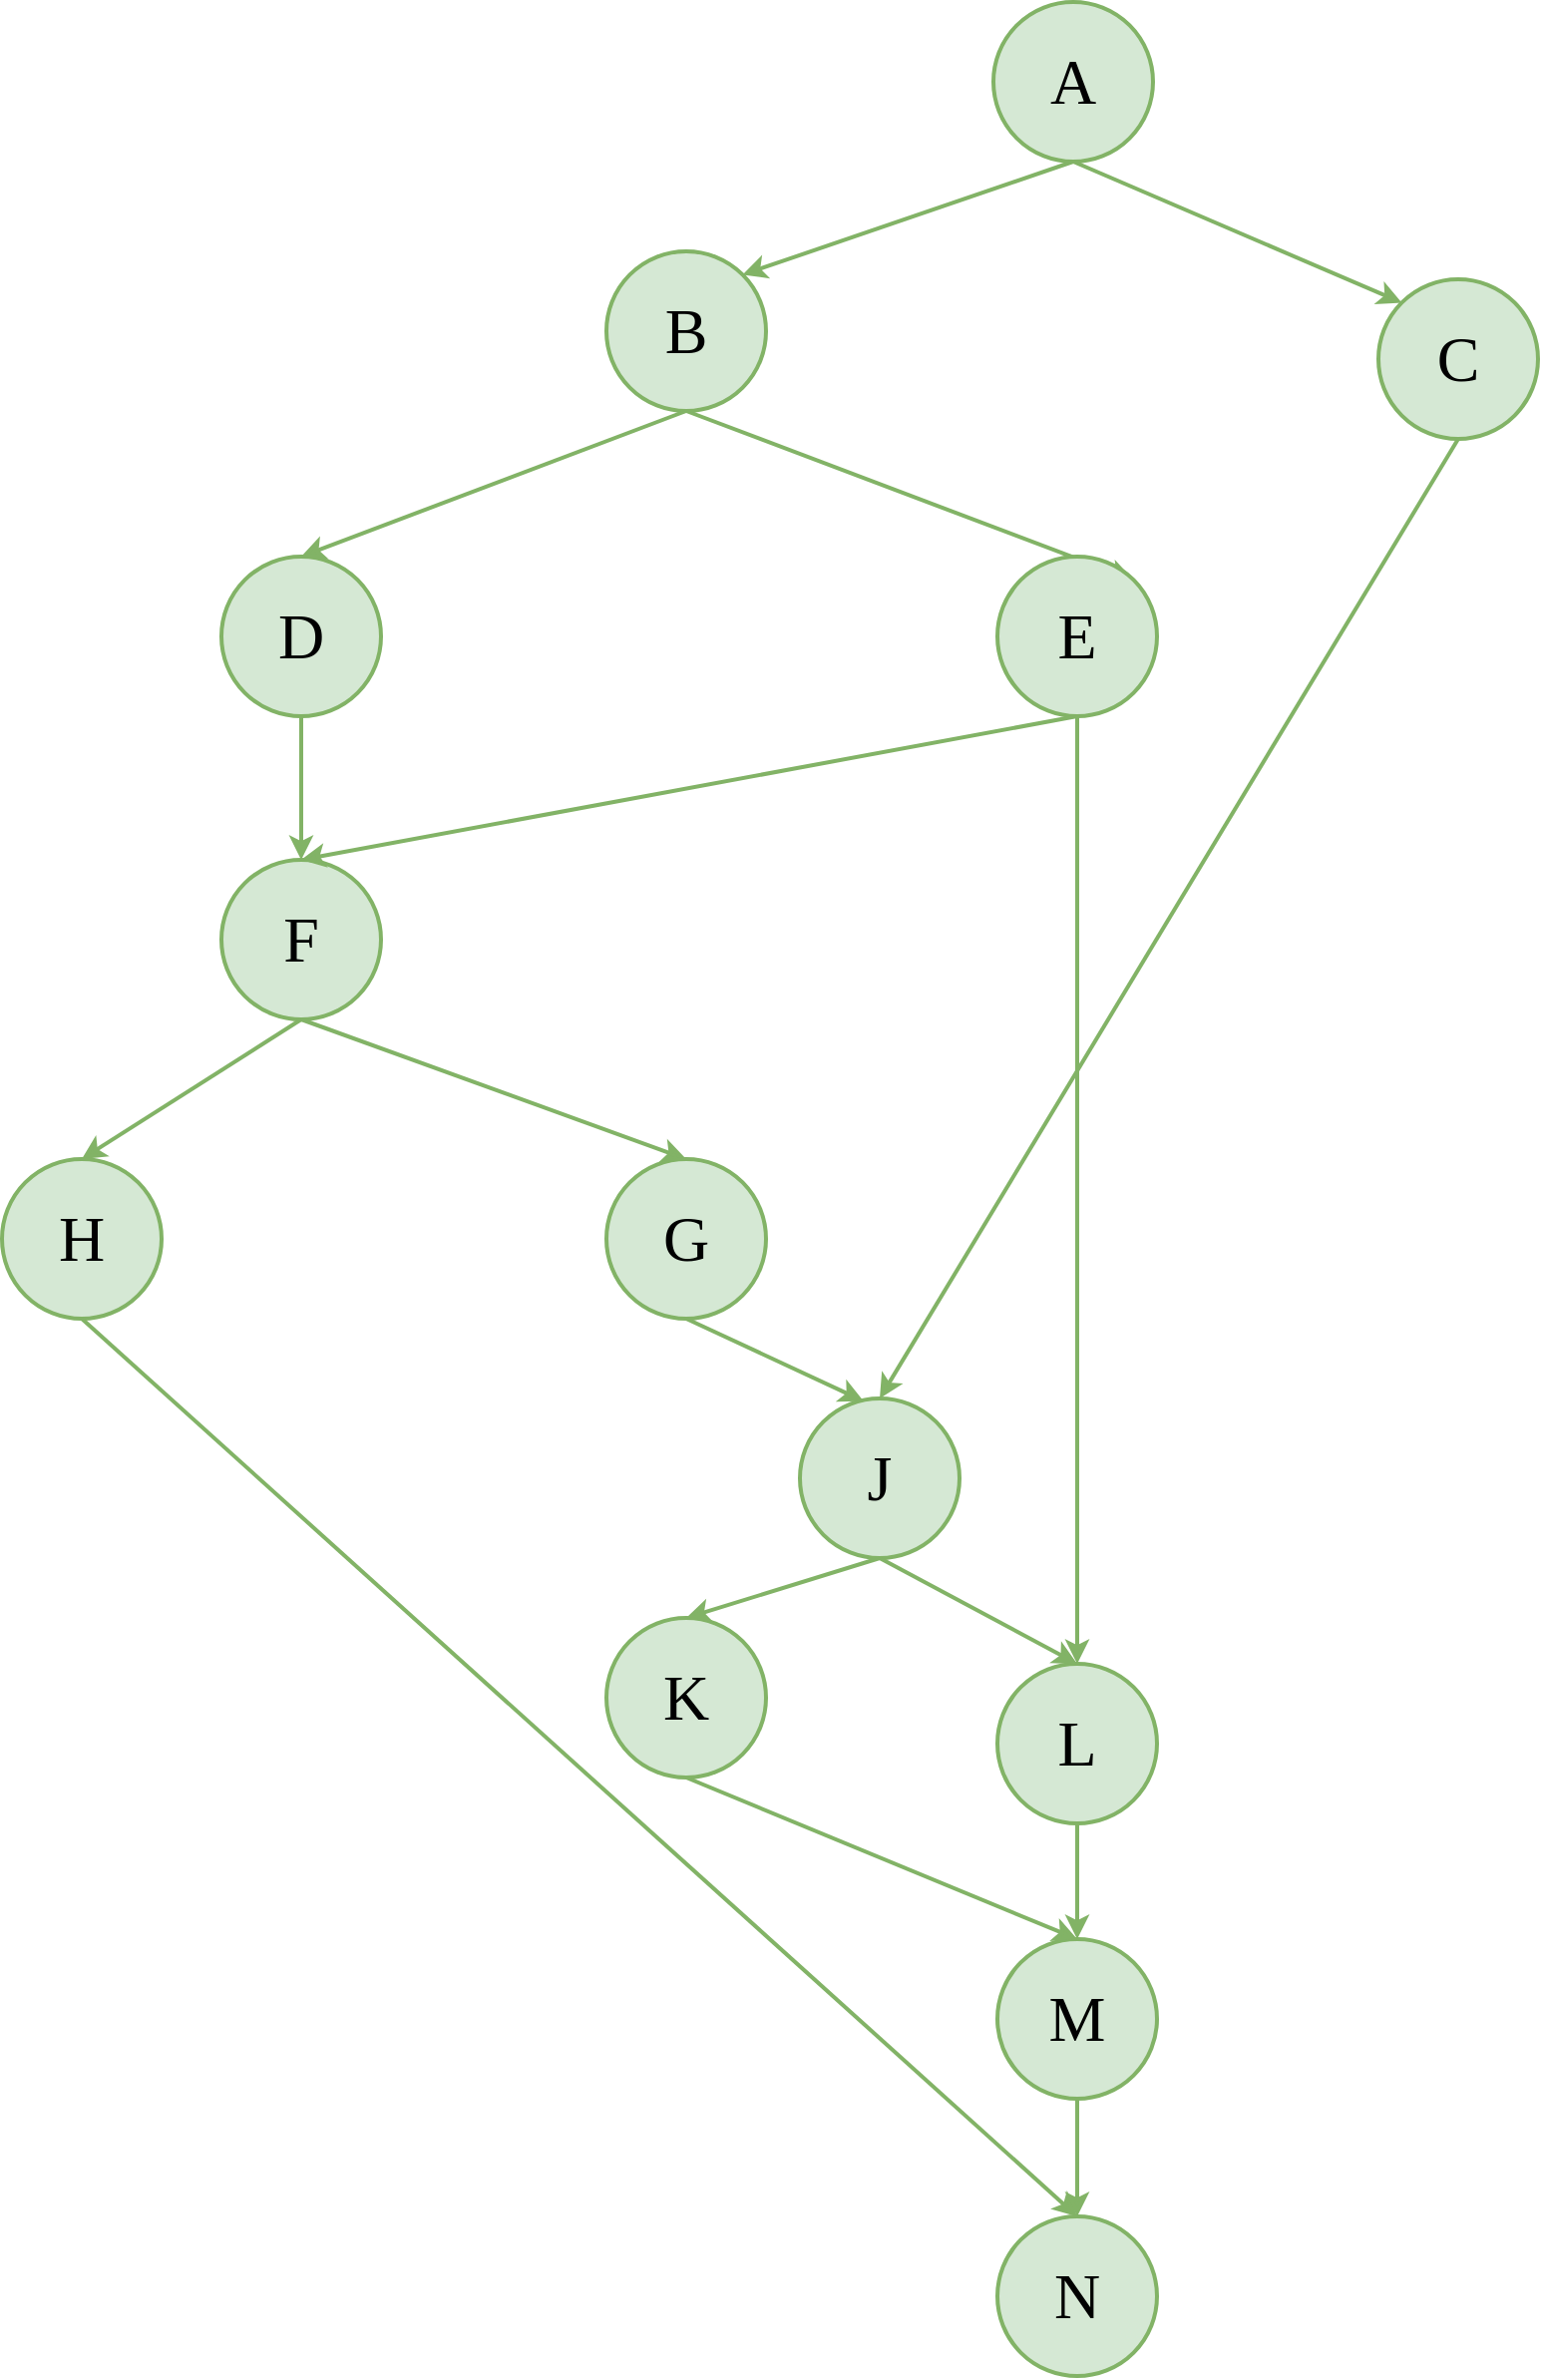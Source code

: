 <mxfile version="21.6.8" type="device">
  <diagram name="第 1 页" id="53wYVayZq2uOFgaiEOdf">
    <mxGraphModel dx="5292" dy="2872" grid="0" gridSize="10" guides="1" tooltips="1" connect="1" arrows="1" fold="1" page="0" pageScale="1" pageWidth="827" pageHeight="1169" math="0" shadow="0">
      <root>
        <mxCell id="0" />
        <mxCell id="1" parent="0" />
        <mxCell id="0k14JV3WfLw4tkSHMa_p-1" style="edgeStyle=none;rounded=0;orthogonalLoop=1;jettySize=auto;html=1;exitX=0.5;exitY=1;exitDx=0;exitDy=0;entryX=1;entryY=0;entryDx=0;entryDy=0;labelBackgroundColor=none;strokeColor=#82b366;fontColor=default;strokeWidth=2;fillColor=#d5e8d4;" parent="1" source="0k14JV3WfLw4tkSHMa_p-3" target="0k14JV3WfLw4tkSHMa_p-6" edge="1">
          <mxGeometry relative="1" as="geometry" />
        </mxCell>
        <mxCell id="0k14JV3WfLw4tkSHMa_p-2" style="edgeStyle=none;rounded=0;orthogonalLoop=1;jettySize=auto;html=1;exitX=0.5;exitY=1;exitDx=0;exitDy=0;entryX=0;entryY=0;entryDx=0;entryDy=0;labelBackgroundColor=none;strokeColor=#82b366;fontColor=default;strokeWidth=2;fillColor=#d5e8d4;" parent="1" source="0k14JV3WfLw4tkSHMa_p-3" target="0k14JV3WfLw4tkSHMa_p-8" edge="1">
          <mxGeometry relative="1" as="geometry" />
        </mxCell>
        <mxCell id="0k14JV3WfLw4tkSHMa_p-3" value="A" style="ellipse;whiteSpace=wrap;html=1;aspect=fixed;fontFamily=Monaco;fontSize=32;labelBackgroundColor=none;fillColor=#d5e8d4;strokeColor=#82b366;strokeWidth=2;" parent="1" vertex="1">
          <mxGeometry x="-1283" y="-1150" width="80" height="80" as="geometry" />
        </mxCell>
        <mxCell id="0k14JV3WfLw4tkSHMa_p-4" style="edgeStyle=none;rounded=0;orthogonalLoop=1;jettySize=auto;html=1;entryX=1;entryY=0;entryDx=0;entryDy=0;labelBackgroundColor=none;strokeColor=#82b366;fontColor=default;strokeWidth=2;exitX=0.5;exitY=1;exitDx=0;exitDy=0;fillColor=#d5e8d4;" parent="1" source="0k14JV3WfLw4tkSHMa_p-6" target="0k14JV3WfLw4tkSHMa_p-13" edge="1">
          <mxGeometry relative="1" as="geometry">
            <mxPoint x="-1400" y="-950" as="sourcePoint" />
          </mxGeometry>
        </mxCell>
        <mxCell id="0k14JV3WfLw4tkSHMa_p-5" style="edgeStyle=none;rounded=0;orthogonalLoop=1;jettySize=auto;html=1;exitX=0.5;exitY=1;exitDx=0;exitDy=0;labelBackgroundColor=none;strokeColor=#82b366;fontColor=default;strokeWidth=2;fillColor=#d5e8d4;entryX=0.5;entryY=0;entryDx=0;entryDy=0;" parent="1" source="lBKDdFwuyk_w1QujzGdo-1" target="0k14JV3WfLw4tkSHMa_p-10" edge="1">
          <mxGeometry relative="1" as="geometry" />
        </mxCell>
        <mxCell id="0k14JV3WfLw4tkSHMa_p-6" value="B" style="ellipse;whiteSpace=wrap;html=1;aspect=fixed;fontFamily=Monaco;fontSize=32;labelBackgroundColor=none;fillColor=#d5e8d4;strokeColor=#82b366;strokeWidth=2;" parent="1" vertex="1">
          <mxGeometry x="-1477" y="-1025" width="80" height="80" as="geometry" />
        </mxCell>
        <mxCell id="0k14JV3WfLw4tkSHMa_p-7" style="edgeStyle=none;rounded=0;orthogonalLoop=1;jettySize=auto;html=1;exitX=0.5;exitY=1;exitDx=0;exitDy=0;labelBackgroundColor=none;strokeColor=#82b366;fontColor=default;strokeWidth=2;entryX=0.5;entryY=0;entryDx=0;entryDy=0;fillColor=#d5e8d4;" parent="1" source="0k14JV3WfLw4tkSHMa_p-8" target="0k14JV3WfLw4tkSHMa_p-15" edge="1">
          <mxGeometry relative="1" as="geometry" />
        </mxCell>
        <mxCell id="0k14JV3WfLw4tkSHMa_p-8" value="C" style="ellipse;whiteSpace=wrap;html=1;aspect=fixed;fontFamily=Monaco;fontSize=32;labelBackgroundColor=none;fillColor=#d5e8d4;strokeColor=#82b366;strokeWidth=2;" parent="1" vertex="1">
          <mxGeometry x="-1090" y="-1011" width="80" height="80" as="geometry" />
        </mxCell>
        <mxCell id="0k14JV3WfLw4tkSHMa_p-10" value="F" style="ellipse;whiteSpace=wrap;html=1;aspect=fixed;fontFamily=Monaco;fontSize=32;labelBackgroundColor=none;fillColor=#d5e8d4;strokeColor=#82b366;strokeWidth=2;" parent="1" vertex="1">
          <mxGeometry x="-1670" y="-720" width="80" height="80" as="geometry" />
        </mxCell>
        <mxCell id="0k14JV3WfLw4tkSHMa_p-11" style="edgeStyle=none;rounded=0;orthogonalLoop=1;jettySize=auto;html=1;exitX=0.5;exitY=1;exitDx=0;exitDy=0;entryX=0.5;entryY=0;entryDx=0;entryDy=0;labelBackgroundColor=none;strokeColor=#82b366;fontColor=default;strokeWidth=2;fillColor=#d5e8d4;" parent="1" source="0k14JV3WfLw4tkSHMa_p-13" target="lBKDdFwuyk_w1QujzGdo-7" edge="1">
          <mxGeometry relative="1" as="geometry" />
        </mxCell>
        <mxCell id="0k14JV3WfLw4tkSHMa_p-12" style="edgeStyle=none;rounded=0;orthogonalLoop=1;jettySize=auto;html=1;exitX=0.5;exitY=1;exitDx=0;exitDy=0;entryX=0.5;entryY=0;entryDx=0;entryDy=0;labelBackgroundColor=none;strokeColor=#82b366;fontColor=default;strokeWidth=2;fillColor=#d5e8d4;" parent="1" source="0k14JV3WfLw4tkSHMa_p-10" target="0k14JV3WfLw4tkSHMa_p-17" edge="1">
          <mxGeometry relative="1" as="geometry" />
        </mxCell>
        <mxCell id="0k14JV3WfLw4tkSHMa_p-13" value="E" style="ellipse;whiteSpace=wrap;html=1;aspect=fixed;fontFamily=Monaco;fontSize=32;labelBackgroundColor=none;fillColor=#d5e8d4;strokeColor=#82b366;strokeWidth=2;" parent="1" vertex="1">
          <mxGeometry x="-1281" y="-872" width="80" height="80" as="geometry" />
        </mxCell>
        <mxCell id="0k14JV3WfLw4tkSHMa_p-14" style="edgeStyle=none;rounded=0;orthogonalLoop=1;jettySize=auto;html=1;entryX=0.398;entryY=0.016;entryDx=0;entryDy=0;labelBackgroundColor=none;strokeColor=#82b366;fontColor=default;strokeWidth=2;fillColor=#d5e8d4;entryPerimeter=0;exitX=0.5;exitY=1;exitDx=0;exitDy=0;" parent="1" source="0k14JV3WfLw4tkSHMa_p-18" target="0k14JV3WfLw4tkSHMa_p-15" edge="1">
          <mxGeometry relative="1" as="geometry">
            <mxPoint x="-1310" y="-380" as="sourcePoint" />
          </mxGeometry>
        </mxCell>
        <mxCell id="0k14JV3WfLw4tkSHMa_p-15" value="J" style="ellipse;whiteSpace=wrap;html=1;aspect=fixed;fontFamily=Monaco;fontSize=32;labelBackgroundColor=none;fillColor=#d5e8d4;strokeColor=#82b366;strokeWidth=2;" parent="1" vertex="1">
          <mxGeometry x="-1380" y="-450" width="80" height="80" as="geometry" />
        </mxCell>
        <mxCell id="0k14JV3WfLw4tkSHMa_p-16" style="edgeStyle=none;rounded=0;orthogonalLoop=1;jettySize=auto;html=1;exitX=0.5;exitY=1;exitDx=0;exitDy=0;entryX=0.5;entryY=0;entryDx=0;entryDy=0;labelBackgroundColor=none;strokeColor=#82b366;fontColor=default;strokeWidth=2;fillColor=#d5e8d4;" parent="1" source="0k14JV3WfLw4tkSHMa_p-10" target="0k14JV3WfLw4tkSHMa_p-18" edge="1">
          <mxGeometry relative="1" as="geometry" />
        </mxCell>
        <mxCell id="0k14JV3WfLw4tkSHMa_p-17" value="H" style="ellipse;whiteSpace=wrap;html=1;aspect=fixed;fontFamily=Monaco;fontSize=32;labelBackgroundColor=none;fillColor=#d5e8d4;strokeColor=#82b366;strokeWidth=2;" parent="1" vertex="1">
          <mxGeometry x="-1780" y="-570" width="80" height="80" as="geometry" />
        </mxCell>
        <mxCell id="0k14JV3WfLw4tkSHMa_p-18" value="G" style="ellipse;whiteSpace=wrap;html=1;aspect=fixed;fontFamily=Monaco;fontSize=32;labelBackgroundColor=none;fillColor=#d5e8d4;strokeColor=#82b366;strokeWidth=2;" parent="1" vertex="1">
          <mxGeometry x="-1477" y="-570" width="80" height="80" as="geometry" />
        </mxCell>
        <mxCell id="lBKDdFwuyk_w1QujzGdo-1" value="D" style="ellipse;whiteSpace=wrap;html=1;aspect=fixed;fontFamily=Monaco;fontSize=32;labelBackgroundColor=none;fillColor=#d5e8d4;strokeColor=#82b366;strokeWidth=2;" vertex="1" parent="1">
          <mxGeometry x="-1670" y="-872" width="80" height="80" as="geometry" />
        </mxCell>
        <mxCell id="lBKDdFwuyk_w1QujzGdo-2" style="edgeStyle=none;rounded=0;orthogonalLoop=1;jettySize=auto;html=1;exitX=0.5;exitY=1;exitDx=0;exitDy=0;entryX=0.5;entryY=0;entryDx=0;entryDy=0;labelBackgroundColor=none;strokeColor=#82b366;fontColor=default;strokeWidth=2;fillColor=#d5e8d4;" edge="1" parent="1" source="0k14JV3WfLw4tkSHMa_p-6" target="lBKDdFwuyk_w1QujzGdo-1">
          <mxGeometry relative="1" as="geometry">
            <mxPoint x="-1415" y="-947" as="sourcePoint" />
            <mxPoint x="-1439" y="-748" as="targetPoint" />
          </mxGeometry>
        </mxCell>
        <mxCell id="lBKDdFwuyk_w1QujzGdo-4" style="edgeStyle=none;rounded=0;orthogonalLoop=1;jettySize=auto;html=1;exitX=0.5;exitY=1;exitDx=0;exitDy=0;labelBackgroundColor=none;strokeColor=#82b366;fontColor=default;strokeWidth=2;fillColor=#d5e8d4;entryX=0.5;entryY=0;entryDx=0;entryDy=0;" edge="1" parent="1" source="0k14JV3WfLw4tkSHMa_p-13" target="0k14JV3WfLw4tkSHMa_p-10">
          <mxGeometry relative="1" as="geometry">
            <mxPoint x="-1530" y="-780" as="sourcePoint" />
            <mxPoint x="-1555" y="-717" as="targetPoint" />
          </mxGeometry>
        </mxCell>
        <mxCell id="lBKDdFwuyk_w1QujzGdo-5" style="edgeStyle=none;rounded=0;orthogonalLoop=1;jettySize=auto;html=1;exitX=0.5;exitY=1;exitDx=0;exitDy=0;entryX=0.5;entryY=0;entryDx=0;entryDy=0;labelBackgroundColor=none;strokeColor=#82b366;fontColor=default;strokeWidth=2;fillColor=#d5e8d4;" edge="1" parent="1" target="lBKDdFwuyk_w1QujzGdo-6" source="0k14JV3WfLw4tkSHMa_p-17">
          <mxGeometry relative="1" as="geometry">
            <mxPoint x="-1357" y="-530" as="sourcePoint" />
          </mxGeometry>
        </mxCell>
        <mxCell id="lBKDdFwuyk_w1QujzGdo-6" value="N" style="ellipse;whiteSpace=wrap;html=1;aspect=fixed;fontFamily=Monaco;fontSize=32;labelBackgroundColor=none;fillColor=#d5e8d4;strokeColor=#82b366;strokeWidth=2;" vertex="1" parent="1">
          <mxGeometry x="-1281" y="-40" width="80" height="80" as="geometry" />
        </mxCell>
        <mxCell id="lBKDdFwuyk_w1QujzGdo-7" value="L" style="ellipse;whiteSpace=wrap;html=1;aspect=fixed;fontFamily=Monaco;fontSize=32;labelBackgroundColor=none;fillColor=#d5e8d4;strokeColor=#82b366;strokeWidth=2;" vertex="1" parent="1">
          <mxGeometry x="-1281" y="-317" width="80" height="80" as="geometry" />
        </mxCell>
        <mxCell id="lBKDdFwuyk_w1QujzGdo-8" value="K" style="ellipse;whiteSpace=wrap;html=1;aspect=fixed;fontFamily=Monaco;fontSize=32;labelBackgroundColor=none;fillColor=#d5e8d4;strokeColor=#82b366;strokeWidth=2;" vertex="1" parent="1">
          <mxGeometry x="-1477" y="-340" width="80" height="80" as="geometry" />
        </mxCell>
        <mxCell id="lBKDdFwuyk_w1QujzGdo-10" style="edgeStyle=none;rounded=0;orthogonalLoop=1;jettySize=auto;html=1;exitX=0.5;exitY=1;exitDx=0;exitDy=0;entryX=0.5;entryY=0;entryDx=0;entryDy=0;labelBackgroundColor=none;strokeColor=#82b366;fontColor=default;strokeWidth=2;fillColor=#d5e8d4;" edge="1" parent="1" source="0k14JV3WfLw4tkSHMa_p-15" target="lBKDdFwuyk_w1QujzGdo-8">
          <mxGeometry relative="1" as="geometry">
            <mxPoint x="-1120" y="-760" as="sourcePoint" />
            <mxPoint x="-1026" y="-408" as="targetPoint" />
          </mxGeometry>
        </mxCell>
        <mxCell id="lBKDdFwuyk_w1QujzGdo-11" style="edgeStyle=none;rounded=0;orthogonalLoop=1;jettySize=auto;html=1;exitX=0.5;exitY=1;exitDx=0;exitDy=0;entryX=0.5;entryY=0;entryDx=0;entryDy=0;labelBackgroundColor=none;strokeColor=#82b366;fontColor=default;strokeWidth=2;fillColor=#d5e8d4;" edge="1" parent="1" source="0k14JV3WfLw4tkSHMa_p-15" target="lBKDdFwuyk_w1QujzGdo-7">
          <mxGeometry relative="1" as="geometry">
            <mxPoint x="-1220" y="-580" as="sourcePoint" />
            <mxPoint x="-1080" y="-470" as="targetPoint" />
          </mxGeometry>
        </mxCell>
        <mxCell id="lBKDdFwuyk_w1QujzGdo-12" value="M" style="ellipse;whiteSpace=wrap;html=1;aspect=fixed;fontFamily=Monaco;fontSize=32;labelBackgroundColor=none;fillColor=#d5e8d4;strokeColor=#82b366;strokeWidth=2;" vertex="1" parent="1">
          <mxGeometry x="-1281" y="-179" width="80" height="80" as="geometry" />
        </mxCell>
        <mxCell id="lBKDdFwuyk_w1QujzGdo-14" style="edgeStyle=none;rounded=0;orthogonalLoop=1;jettySize=auto;html=1;exitX=0.5;exitY=1;exitDx=0;exitDy=0;entryX=0.5;entryY=0;entryDx=0;entryDy=0;labelBackgroundColor=none;strokeColor=#82b366;fontColor=default;strokeWidth=2;fillColor=#d5e8d4;" edge="1" parent="1" source="lBKDdFwuyk_w1QujzGdo-7" target="lBKDdFwuyk_w1QujzGdo-12">
          <mxGeometry relative="1" as="geometry">
            <mxPoint x="-1210" y="-450" as="sourcePoint" />
            <mxPoint x="-1230" y="-310" as="targetPoint" />
          </mxGeometry>
        </mxCell>
        <mxCell id="lBKDdFwuyk_w1QujzGdo-16" style="edgeStyle=none;rounded=0;orthogonalLoop=1;jettySize=auto;html=1;entryX=0.5;entryY=0;entryDx=0;entryDy=0;labelBackgroundColor=none;strokeColor=#82b366;fontColor=default;strokeWidth=2;fillColor=#d5e8d4;exitX=0.5;exitY=1;exitDx=0;exitDy=0;" edge="1" parent="1" source="lBKDdFwuyk_w1QujzGdo-12" target="lBKDdFwuyk_w1QujzGdo-6">
          <mxGeometry relative="1" as="geometry">
            <mxPoint x="-1250" y="-210" as="sourcePoint" />
            <mxPoint x="-1240" y="-290" as="targetPoint" />
          </mxGeometry>
        </mxCell>
        <mxCell id="lBKDdFwuyk_w1QujzGdo-18" style="edgeStyle=none;rounded=0;orthogonalLoop=1;jettySize=auto;html=1;exitX=0.5;exitY=1;exitDx=0;exitDy=0;labelBackgroundColor=none;strokeColor=#82b366;fontColor=default;strokeWidth=2;fillColor=#d5e8d4;entryX=0.5;entryY=0;entryDx=0;entryDy=0;" edge="1" parent="1" source="lBKDdFwuyk_w1QujzGdo-8" target="lBKDdFwuyk_w1QujzGdo-12">
          <mxGeometry relative="1" as="geometry">
            <mxPoint x="-1090" y="-270" as="sourcePoint" />
            <mxPoint x="-1214" y="-240" as="targetPoint" />
          </mxGeometry>
        </mxCell>
      </root>
    </mxGraphModel>
  </diagram>
</mxfile>

